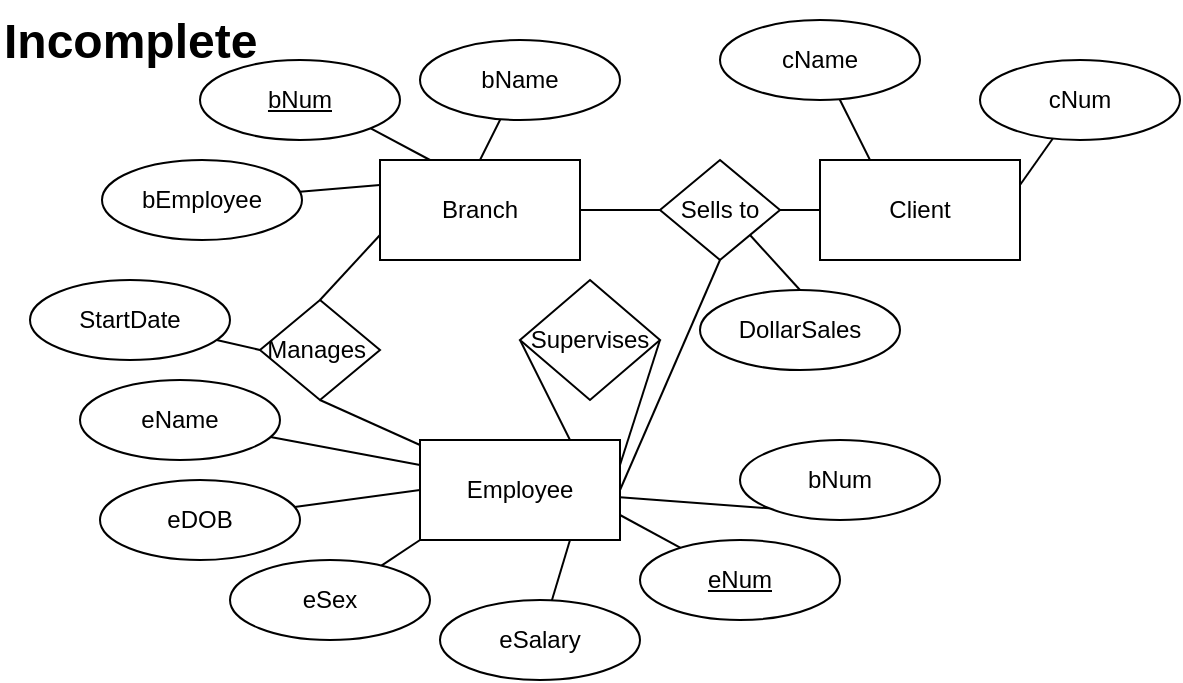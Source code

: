 <mxfile version="24.8.3">
  <diagram id="R2lEEEUBdFMjLlhIrx00" name="Page-1">
    <mxGraphModel dx="678" dy="362" grid="1" gridSize="10" guides="1" tooltips="1" connect="1" arrows="1" fold="1" page="1" pageScale="1" pageWidth="850" pageHeight="1100" math="0" shadow="0" extFonts="Permanent Marker^https://fonts.googleapis.com/css?family=Permanent+Marker">
      <root>
        <mxCell id="0" />
        <mxCell id="1" parent="0" />
        <mxCell id="Oi1S64GzBulodLDOKAPP-33" style="edgeStyle=orthogonalEdgeStyle;rounded=0;orthogonalLoop=1;jettySize=auto;html=1;entryX=0;entryY=0.5;entryDx=0;entryDy=0;endArrow=none;endFill=0;" parent="1" source="Oi1S64GzBulodLDOKAPP-1" target="Oi1S64GzBulodLDOKAPP-32" edge="1">
          <mxGeometry relative="1" as="geometry" />
        </mxCell>
        <mxCell id="Oi1S64GzBulodLDOKAPP-1" value="Branch" style="html=1;dashed=0;whiteSpace=wrap;" parent="1" vertex="1">
          <mxGeometry x="270" y="100" width="100" height="50" as="geometry" />
        </mxCell>
        <mxCell id="Oi1S64GzBulodLDOKAPP-12" style="rounded=0;orthogonalLoop=1;jettySize=auto;html=1;exitX=1;exitY=1;exitDx=0;exitDy=0;entryX=0.25;entryY=0;entryDx=0;entryDy=0;endArrow=none;endFill=0;" parent="1" source="Oi1S64GzBulodLDOKAPP-2" target="Oi1S64GzBulodLDOKAPP-1" edge="1">
          <mxGeometry relative="1" as="geometry" />
        </mxCell>
        <mxCell id="Oi1S64GzBulodLDOKAPP-2" value="&lt;u&gt;bNum&lt;/u&gt;" style="ellipse;whiteSpace=wrap;html=1;align=center;" parent="1" vertex="1">
          <mxGeometry x="180" y="50" width="100" height="40" as="geometry" />
        </mxCell>
        <mxCell id="Oi1S64GzBulodLDOKAPP-14" style="rounded=0;orthogonalLoop=1;jettySize=auto;html=1;entryX=0.5;entryY=0;entryDx=0;entryDy=0;endArrow=none;endFill=0;" parent="1" source="Oi1S64GzBulodLDOKAPP-3" target="Oi1S64GzBulodLDOKAPP-1" edge="1">
          <mxGeometry relative="1" as="geometry" />
        </mxCell>
        <mxCell id="Oi1S64GzBulodLDOKAPP-3" value="bName" style="ellipse;whiteSpace=wrap;html=1;align=center;" parent="1" vertex="1">
          <mxGeometry x="290" y="40" width="100" height="40" as="geometry" />
        </mxCell>
        <mxCell id="Oi1S64GzBulodLDOKAPP-11" style="rounded=0;orthogonalLoop=1;jettySize=auto;html=1;entryX=0;entryY=0.25;entryDx=0;entryDy=0;endArrow=none;endFill=0;" parent="1" source="Oi1S64GzBulodLDOKAPP-4" target="Oi1S64GzBulodLDOKAPP-1" edge="1">
          <mxGeometry relative="1" as="geometry" />
        </mxCell>
        <mxCell id="Oi1S64GzBulodLDOKAPP-4" value="bEmployee" style="ellipse;whiteSpace=wrap;html=1;align=center;" parent="1" vertex="1">
          <mxGeometry x="131" y="100" width="100" height="40" as="geometry" />
        </mxCell>
        <mxCell id="Oi1S64GzBulodLDOKAPP-34" style="rounded=0;orthogonalLoop=1;jettySize=auto;html=1;entryX=1;entryY=0.5;entryDx=0;entryDy=0;endArrow=none;endFill=0;" parent="1" source="Oi1S64GzBulodLDOKAPP-5" target="Oi1S64GzBulodLDOKAPP-32" edge="1">
          <mxGeometry relative="1" as="geometry" />
        </mxCell>
        <mxCell id="Oi1S64GzBulodLDOKAPP-5" value="Client" style="html=1;dashed=0;whiteSpace=wrap;" parent="1" vertex="1">
          <mxGeometry x="490" y="100" width="100" height="50" as="geometry" />
        </mxCell>
        <mxCell id="Oi1S64GzBulodLDOKAPP-35" style="edgeStyle=none;rounded=0;orthogonalLoop=1;jettySize=auto;html=1;entryX=0.25;entryY=0;entryDx=0;entryDy=0;endArrow=none;endFill=0;" parent="1" source="Oi1S64GzBulodLDOKAPP-7" target="Oi1S64GzBulodLDOKAPP-5" edge="1">
          <mxGeometry relative="1" as="geometry" />
        </mxCell>
        <mxCell id="Oi1S64GzBulodLDOKAPP-7" value="cName" style="ellipse;whiteSpace=wrap;html=1;align=center;" parent="1" vertex="1">
          <mxGeometry x="440" y="30" width="100" height="40" as="geometry" />
        </mxCell>
        <mxCell id="Oi1S64GzBulodLDOKAPP-36" style="edgeStyle=none;rounded=0;orthogonalLoop=1;jettySize=auto;html=1;entryX=1;entryY=0.25;entryDx=0;entryDy=0;endArrow=none;endFill=0;" parent="1" source="Oi1S64GzBulodLDOKAPP-8" target="Oi1S64GzBulodLDOKAPP-5" edge="1">
          <mxGeometry relative="1" as="geometry" />
        </mxCell>
        <mxCell id="Oi1S64GzBulodLDOKAPP-8" value="cNum" style="ellipse;whiteSpace=wrap;html=1;align=center;" parent="1" vertex="1">
          <mxGeometry x="570" y="50" width="100" height="40" as="geometry" />
        </mxCell>
        <mxCell id="Oi1S64GzBulodLDOKAPP-38" style="edgeStyle=none;rounded=0;orthogonalLoop=1;jettySize=auto;html=1;exitX=0.75;exitY=0;exitDx=0;exitDy=0;entryX=0;entryY=0.5;entryDx=0;entryDy=0;endArrow=none;endFill=0;" parent="1" source="Oi1S64GzBulodLDOKAPP-9" target="Oi1S64GzBulodLDOKAPP-37" edge="1">
          <mxGeometry relative="1" as="geometry" />
        </mxCell>
        <mxCell id="Oi1S64GzBulodLDOKAPP-39" style="edgeStyle=none;rounded=0;orthogonalLoop=1;jettySize=auto;html=1;exitX=1;exitY=0.25;exitDx=0;exitDy=0;entryX=1;entryY=0.5;entryDx=0;entryDy=0;endArrow=none;endFill=0;" parent="1" source="Oi1S64GzBulodLDOKAPP-9" target="Oi1S64GzBulodLDOKAPP-37" edge="1">
          <mxGeometry relative="1" as="geometry">
            <mxPoint x="340" y="240.0" as="targetPoint" />
          </mxGeometry>
        </mxCell>
        <mxCell id="Oi1S64GzBulodLDOKAPP-41" style="edgeStyle=none;rounded=0;orthogonalLoop=1;jettySize=auto;html=1;entryX=0;entryY=1;entryDx=0;entryDy=0;endArrow=none;endFill=0;" parent="1" source="Oi1S64GzBulodLDOKAPP-9" target="Oi1S64GzBulodLDOKAPP-40" edge="1">
          <mxGeometry relative="1" as="geometry" />
        </mxCell>
        <mxCell id="Oi1S64GzBulodLDOKAPP-42" style="edgeStyle=none;rounded=0;orthogonalLoop=1;jettySize=auto;html=1;entryX=0.5;entryY=1;entryDx=0;entryDy=0;exitX=1;exitY=0.5;exitDx=0;exitDy=0;endArrow=none;endFill=0;" parent="1" source="Oi1S64GzBulodLDOKAPP-9" target="Oi1S64GzBulodLDOKAPP-32" edge="1">
          <mxGeometry relative="1" as="geometry" />
        </mxCell>
        <mxCell id="Oi1S64GzBulodLDOKAPP-9" value="Employee" style="html=1;dashed=0;whiteSpace=wrap;" parent="1" vertex="1">
          <mxGeometry x="290" y="240" width="100" height="50" as="geometry" />
        </mxCell>
        <mxCell id="Oi1S64GzBulodLDOKAPP-20" style="rounded=0;orthogonalLoop=1;jettySize=auto;html=1;entryX=0;entryY=0.25;entryDx=0;entryDy=0;endArrow=none;endFill=0;" parent="1" source="Oi1S64GzBulodLDOKAPP-10" target="Oi1S64GzBulodLDOKAPP-9" edge="1">
          <mxGeometry relative="1" as="geometry" />
        </mxCell>
        <mxCell id="Oi1S64GzBulodLDOKAPP-10" value="eName" style="ellipse;whiteSpace=wrap;html=1;align=center;" parent="1" vertex="1">
          <mxGeometry x="120" y="210" width="100" height="40" as="geometry" />
        </mxCell>
        <mxCell id="Oi1S64GzBulodLDOKAPP-21" style="rounded=0;orthogonalLoop=1;jettySize=auto;html=1;entryX=0;entryY=0.5;entryDx=0;entryDy=0;endArrow=none;endFill=0;" parent="1" source="Oi1S64GzBulodLDOKAPP-15" target="Oi1S64GzBulodLDOKAPP-9" edge="1">
          <mxGeometry relative="1" as="geometry" />
        </mxCell>
        <mxCell id="Oi1S64GzBulodLDOKAPP-15" value="eDOB" style="ellipse;whiteSpace=wrap;html=1;align=center;" parent="1" vertex="1">
          <mxGeometry x="130" y="260" width="100" height="40" as="geometry" />
        </mxCell>
        <mxCell id="Oi1S64GzBulodLDOKAPP-24" style="rounded=0;orthogonalLoop=1;jettySize=auto;html=1;endArrow=none;endFill=0;entryX=0;entryY=1;entryDx=0;entryDy=0;" parent="1" source="Oi1S64GzBulodLDOKAPP-16" target="Oi1S64GzBulodLDOKAPP-9" edge="1">
          <mxGeometry relative="1" as="geometry">
            <mxPoint x="235.0" y="290" as="targetPoint" />
          </mxGeometry>
        </mxCell>
        <mxCell id="Oi1S64GzBulodLDOKAPP-16" value="eSex" style="ellipse;whiteSpace=wrap;html=1;align=center;" parent="1" vertex="1">
          <mxGeometry x="195" y="300" width="100" height="40" as="geometry" />
        </mxCell>
        <mxCell id="Oi1S64GzBulodLDOKAPP-23" style="rounded=0;orthogonalLoop=1;jettySize=auto;html=1;entryX=0.75;entryY=1;entryDx=0;entryDy=0;endArrow=none;endFill=0;" parent="1" source="Oi1S64GzBulodLDOKAPP-17" target="Oi1S64GzBulodLDOKAPP-9" edge="1">
          <mxGeometry relative="1" as="geometry" />
        </mxCell>
        <mxCell id="Oi1S64GzBulodLDOKAPP-17" value="eSalary" style="ellipse;whiteSpace=wrap;html=1;align=center;" parent="1" vertex="1">
          <mxGeometry x="300" y="320" width="100" height="40" as="geometry" />
        </mxCell>
        <mxCell id="Oi1S64GzBulodLDOKAPP-22" style="rounded=0;orthogonalLoop=1;jettySize=auto;html=1;entryX=1;entryY=0.75;entryDx=0;entryDy=0;endArrow=none;endFill=0;" parent="1" source="Oi1S64GzBulodLDOKAPP-18" target="Oi1S64GzBulodLDOKAPP-9" edge="1">
          <mxGeometry relative="1" as="geometry" />
        </mxCell>
        <mxCell id="Oi1S64GzBulodLDOKAPP-18" value="&lt;u&gt;eNum&lt;/u&gt;" style="ellipse;whiteSpace=wrap;html=1;align=center;" parent="1" vertex="1">
          <mxGeometry x="400" y="290" width="100" height="40" as="geometry" />
        </mxCell>
        <mxCell id="Oi1S64GzBulodLDOKAPP-29" style="rounded=0;orthogonalLoop=1;jettySize=auto;html=1;entryX=0;entryY=0.75;entryDx=0;entryDy=0;endArrow=none;endFill=0;exitX=0.5;exitY=0;exitDx=0;exitDy=0;" parent="1" source="Oi1S64GzBulodLDOKAPP-25" target="Oi1S64GzBulodLDOKAPP-1" edge="1">
          <mxGeometry relative="1" as="geometry" />
        </mxCell>
        <mxCell id="Oi1S64GzBulodLDOKAPP-25" value="Manages&amp;nbsp;" style="shape=rhombus;html=1;dashed=0;whiteSpace=wrap;perimeter=rhombusPerimeter;" parent="1" vertex="1">
          <mxGeometry x="210" y="170" width="60" height="50" as="geometry" />
        </mxCell>
        <mxCell id="Oi1S64GzBulodLDOKAPP-28" style="rounded=0;orthogonalLoop=1;jettySize=auto;html=1;entryX=0.5;entryY=1;entryDx=0;entryDy=0;endArrow=none;endFill=0;" parent="1" source="Oi1S64GzBulodLDOKAPP-9" target="Oi1S64GzBulodLDOKAPP-25" edge="1">
          <mxGeometry relative="1" as="geometry" />
        </mxCell>
        <mxCell id="Oi1S64GzBulodLDOKAPP-31" style="rounded=0;orthogonalLoop=1;jettySize=auto;html=1;entryX=0;entryY=0.5;entryDx=0;entryDy=0;endArrow=none;endFill=0;" parent="1" source="Oi1S64GzBulodLDOKAPP-30" target="Oi1S64GzBulodLDOKAPP-25" edge="1">
          <mxGeometry relative="1" as="geometry" />
        </mxCell>
        <mxCell id="Oi1S64GzBulodLDOKAPP-30" value="StartDate" style="ellipse;whiteSpace=wrap;html=1;align=center;" parent="1" vertex="1">
          <mxGeometry x="95" y="160" width="100" height="40" as="geometry" />
        </mxCell>
        <mxCell id="Oi1S64GzBulodLDOKAPP-32" value="Sells to" style="shape=rhombus;html=1;dashed=0;whiteSpace=wrap;perimeter=rhombusPerimeter;" parent="1" vertex="1">
          <mxGeometry x="410" y="100" width="60" height="50" as="geometry" />
        </mxCell>
        <mxCell id="Oi1S64GzBulodLDOKAPP-37" value="Supervises" style="shape=rhombus;html=1;dashed=0;whiteSpace=wrap;perimeter=rhombusPerimeter;" parent="1" vertex="1">
          <mxGeometry x="340" y="160" width="70" height="60" as="geometry" />
        </mxCell>
        <mxCell id="Oi1S64GzBulodLDOKAPP-40" value="bNum" style="ellipse;whiteSpace=wrap;html=1;align=center;" parent="1" vertex="1">
          <mxGeometry x="450" y="240" width="100" height="40" as="geometry" />
        </mxCell>
        <mxCell id="Oi1S64GzBulodLDOKAPP-43" value="DollarSales" style="ellipse;whiteSpace=wrap;html=1;align=center;" parent="1" vertex="1">
          <mxGeometry x="430" y="165" width="100" height="40" as="geometry" />
        </mxCell>
        <mxCell id="Oi1S64GzBulodLDOKAPP-44" style="edgeStyle=none;rounded=0;orthogonalLoop=1;jettySize=auto;html=1;exitX=1;exitY=1;exitDx=0;exitDy=0;entryX=0.5;entryY=0;entryDx=0;entryDy=0;endArrow=none;endFill=0;" parent="1" source="Oi1S64GzBulodLDOKAPP-32" target="Oi1S64GzBulodLDOKAPP-43" edge="1">
          <mxGeometry relative="1" as="geometry" />
        </mxCell>
        <mxCell id="d1s_CI3LdZqcc4HaXYU7-1" value="&lt;h1 style=&quot;margin-top: 0px;&quot;&gt;Incomplete&lt;/h1&gt;" style="text;html=1;whiteSpace=wrap;overflow=hidden;rounded=0;" vertex="1" parent="1">
          <mxGeometry x="80" y="20" width="180" height="120" as="geometry" />
        </mxCell>
      </root>
    </mxGraphModel>
  </diagram>
</mxfile>
